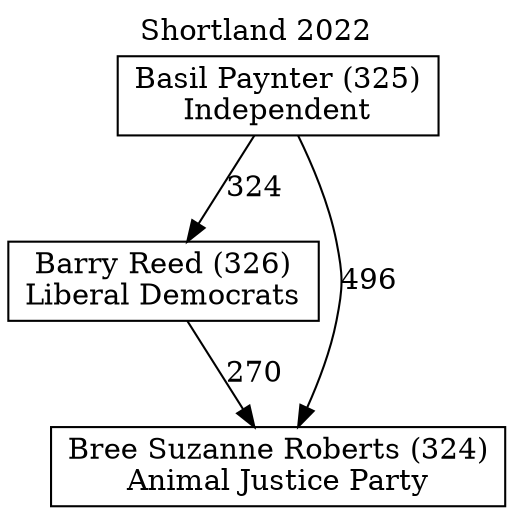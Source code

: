// House preference flow
digraph "Bree Suzanne Roberts (324)_Shortland_2022" {
	graph [label="Shortland 2022" labelloc=t mclimit=10]
	node [shape=box]
	"Barry Reed (326)" [label="Barry Reed (326)
Liberal Democrats"]
	"Basil Paynter (325)" [label="Basil Paynter (325)
Independent"]
	"Bree Suzanne Roberts (324)" [label="Bree Suzanne Roberts (324)
Animal Justice Party"]
	"Basil Paynter (325)" -> "Bree Suzanne Roberts (324)" [label=496]
	"Barry Reed (326)" -> "Bree Suzanne Roberts (324)" [label=270]
	"Basil Paynter (325)" -> "Barry Reed (326)" [label=324]
}
